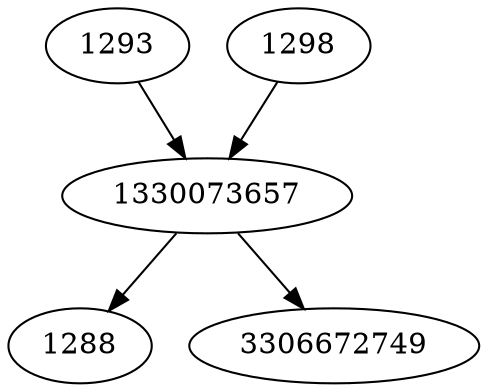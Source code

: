 strict digraph  {
1288;
1293;
3306672749;
1298;
1330073657;
1293 -> 1330073657;
1298 -> 1330073657;
1330073657 -> 1288;
1330073657 -> 3306672749;
}
